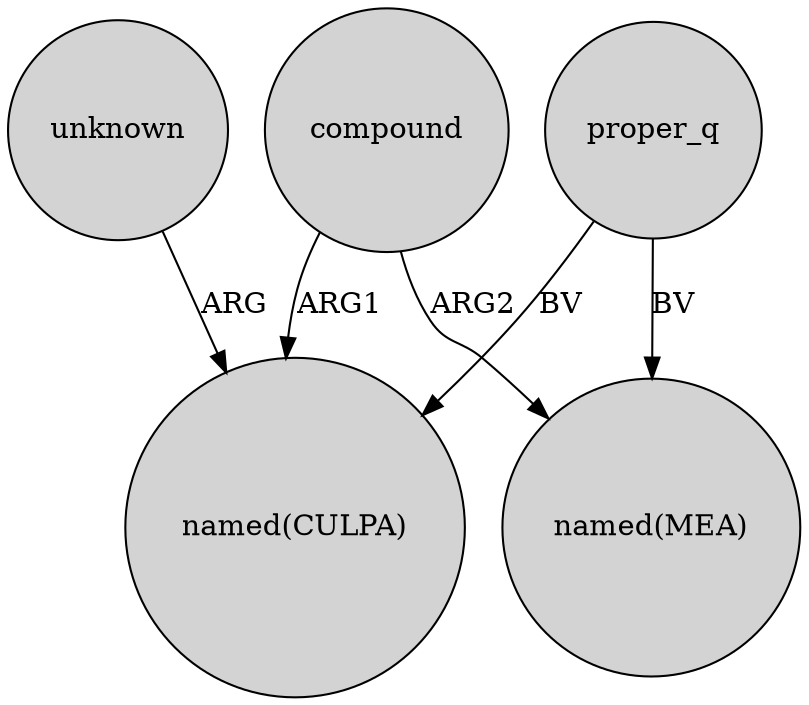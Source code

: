digraph {
	node [shape=circle style=filled]
	compound -> "named(CULPA)" [label=ARG1]
	compound -> "named(MEA)" [label=ARG2]
	unknown -> "named(CULPA)" [label=ARG]
	proper_q -> "named(MEA)" [label=BV]
	proper_q -> "named(CULPA)" [label=BV]
}
